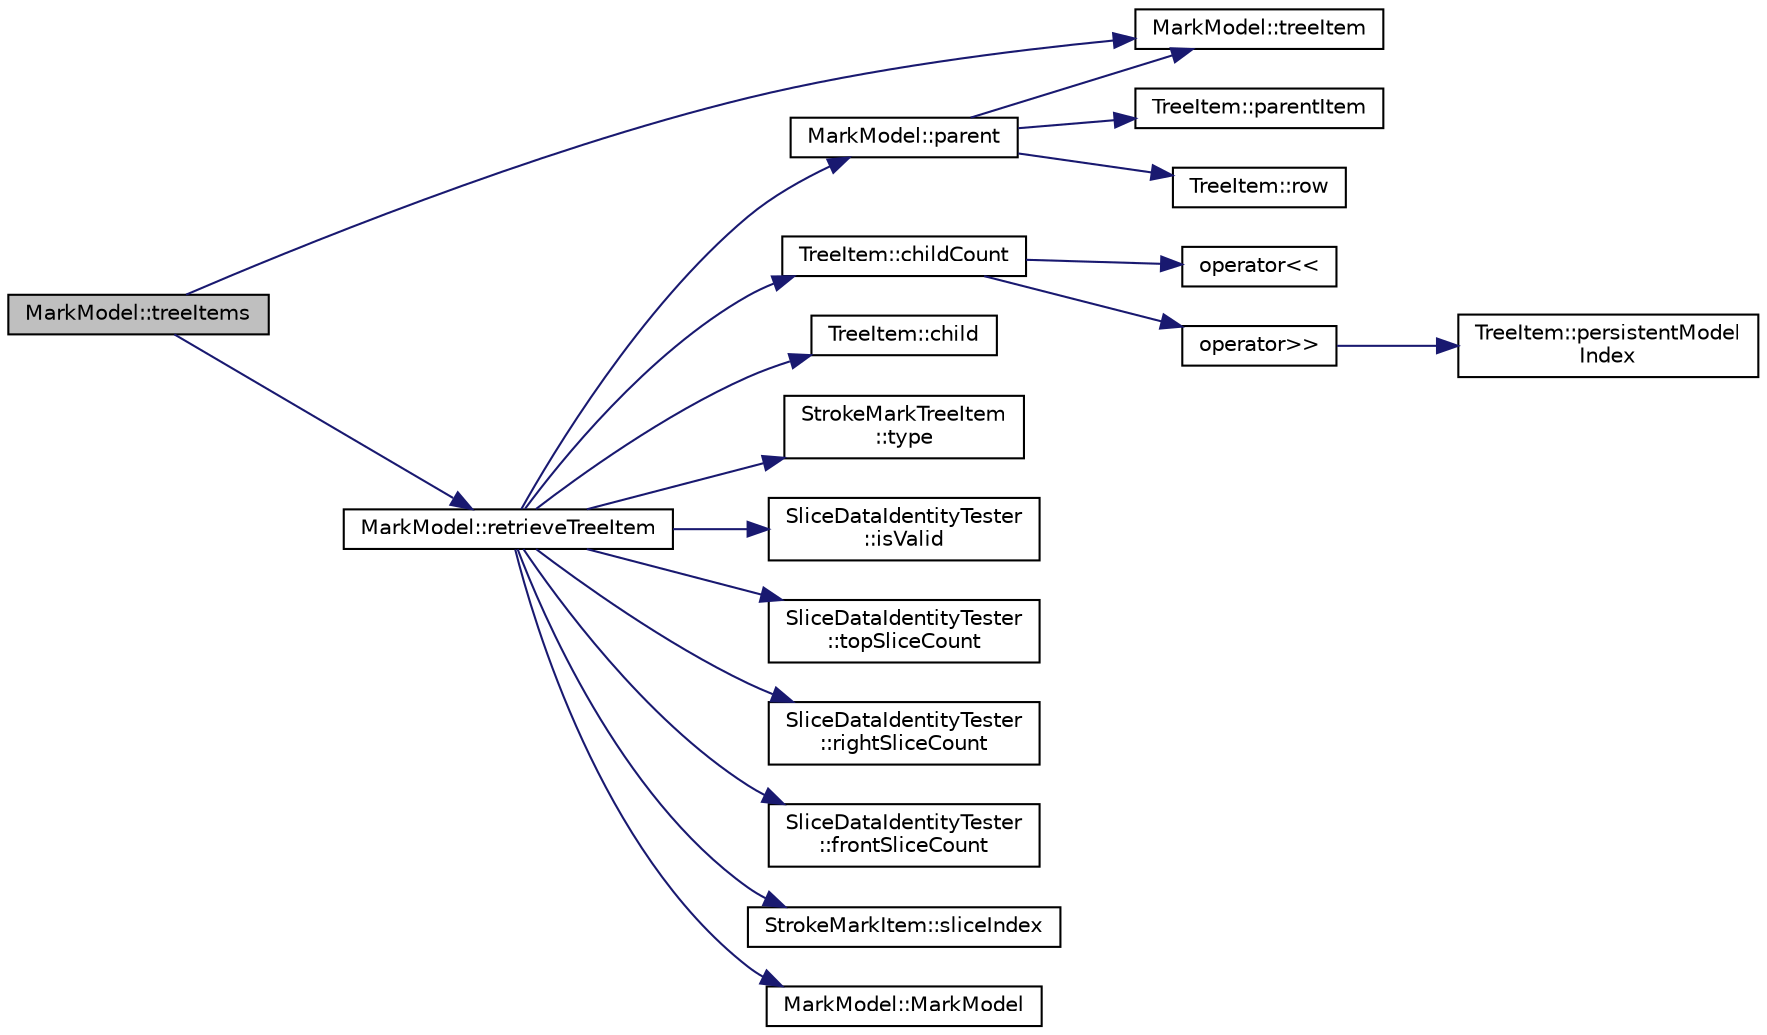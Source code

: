 digraph "MarkModel::treeItems"
{
  edge [fontname="Helvetica",fontsize="10",labelfontname="Helvetica",labelfontsize="10"];
  node [fontname="Helvetica",fontsize="10",shape=record];
  rankdir="LR";
  Node475 [label="MarkModel::treeItems",height=0.2,width=0.4,color="black", fillcolor="grey75", style="filled", fontcolor="black"];
  Node475 -> Node476 [color="midnightblue",fontsize="10",style="solid",fontname="Helvetica"];
  Node476 [label="MarkModel::treeItem",height=0.2,width=0.4,color="black", fillcolor="white", style="filled",URL="$class_mark_model.html#a6c38bcb4d3dee2fa69c4db2c681cf613",tooltip="This is a function to get the internal data structure from index. "];
  Node475 -> Node477 [color="midnightblue",fontsize="10",style="solid",fontname="Helvetica"];
  Node477 [label="MarkModel::retrieveTreeItem",height=0.2,width=0.4,color="black", fillcolor="white", style="filled",URL="$class_mark_model.html#ac21d495d673ed2238d7c1df17fa844fb",tooltip="This is a helper function for get specified type to items in the parent of . "];
  Node477 -> Node478 [color="midnightblue",fontsize="10",style="solid",fontname="Helvetica"];
  Node478 [label="TreeItem::childCount",height=0.2,width=0.4,color="black", fillcolor="white", style="filled",URL="$class_tree_item.html#a14551ec37f50067974fc93aa78b4b6e1"];
  Node478 -> Node479 [color="midnightblue",fontsize="10",style="solid",fontname="Helvetica"];
  Node479 [label="operator\<\<",height=0.2,width=0.4,color="black", fillcolor="white", style="filled",URL="$treeitem_8h.html#af3867168b442d1c788191d4ff5e10736"];
  Node478 -> Node480 [color="midnightblue",fontsize="10",style="solid",fontname="Helvetica"];
  Node480 [label="operator\>\>",height=0.2,width=0.4,color="black", fillcolor="white", style="filled",URL="$treeitem_8h.html#a437228530f02a7bebd73f29f411e82b0"];
  Node480 -> Node481 [color="midnightblue",fontsize="10",style="solid",fontname="Helvetica"];
  Node481 [label="TreeItem::persistentModel\lIndex",height=0.2,width=0.4,color="black", fillcolor="white", style="filled",URL="$class_tree_item.html#a6ea43f97c7dfa519633ddb10882ddc6a",tooltip="Returns the model index refers to the item in the model. "];
  Node477 -> Node482 [color="midnightblue",fontsize="10",style="solid",fontname="Helvetica"];
  Node482 [label="TreeItem::child",height=0.2,width=0.4,color="black", fillcolor="white", style="filled",URL="$class_tree_item.html#ad0987aea78062e52fb382e0f7d0e07e4"];
  Node477 -> Node483 [color="midnightblue",fontsize="10",style="solid",fontname="Helvetica"];
  Node483 [label="StrokeMarkTreeItem\l::type",height=0.2,width=0.4,color="black", fillcolor="white", style="filled",URL="$class_stroke_mark_tree_item.html#a4800e57b9ff1b73bb0771acea935e02a",tooltip="Returns the information about the tree item. "];
  Node477 -> Node484 [color="midnightblue",fontsize="10",style="solid",fontname="Helvetica"];
  Node484 [label="MarkModel::parent",height=0.2,width=0.4,color="black", fillcolor="white", style="filled",URL="$class_mark_model.html#a4345e693ac4a0d5acf44d47b9c6ade5c",tooltip="Reimplemented from QAbstractItemModel::parent(const QModelIndex & index) const. "];
  Node484 -> Node476 [color="midnightblue",fontsize="10",style="solid",fontname="Helvetica"];
  Node484 -> Node485 [color="midnightblue",fontsize="10",style="solid",fontname="Helvetica"];
  Node485 [label="TreeItem::parentItem",height=0.2,width=0.4,color="black", fillcolor="white", style="filled",URL="$class_tree_item.html#aa5c9721176d763d2f038d6d26cab0e5c"];
  Node484 -> Node486 [color="midnightblue",fontsize="10",style="solid",fontname="Helvetica"];
  Node486 [label="TreeItem::row",height=0.2,width=0.4,color="black", fillcolor="white", style="filled",URL="$class_tree_item.html#a91ba04ea12214af828bb198c2b98fa66"];
  Node477 -> Node487 [color="midnightblue",fontsize="10",style="solid",fontname="Helvetica"];
  Node487 [label="SliceDataIdentityTester\l::isValid",height=0.2,width=0.4,color="black", fillcolor="white", style="filled",URL="$class_slice_data_identity_tester.html#a45b6a7f2aba24c64deadcaf0a20b4780"];
  Node477 -> Node488 [color="midnightblue",fontsize="10",style="solid",fontname="Helvetica"];
  Node488 [label="SliceDataIdentityTester\l::topSliceCount",height=0.2,width=0.4,color="black", fillcolor="white", style="filled",URL="$class_slice_data_identity_tester.html#ab02cf2ec2b37d360ee84da41fa8b2da7"];
  Node477 -> Node489 [color="midnightblue",fontsize="10",style="solid",fontname="Helvetica"];
  Node489 [label="SliceDataIdentityTester\l::rightSliceCount",height=0.2,width=0.4,color="black", fillcolor="white", style="filled",URL="$class_slice_data_identity_tester.html#a8b0d7ad96af0dc63659d290f1328057c"];
  Node477 -> Node490 [color="midnightblue",fontsize="10",style="solid",fontname="Helvetica"];
  Node490 [label="SliceDataIdentityTester\l::frontSliceCount",height=0.2,width=0.4,color="black", fillcolor="white", style="filled",URL="$class_slice_data_identity_tester.html#acbf4e40991fb2dd508145979a76badf5"];
  Node477 -> Node491 [color="midnightblue",fontsize="10",style="solid",fontname="Helvetica"];
  Node491 [label="StrokeMarkItem::sliceIndex",height=0.2,width=0.4,color="black", fillcolor="white", style="filled",URL="$class_stroke_mark_item.html#a9b2c61e0410a45f6052fff1435c65f71"];
  Node477 -> Node492 [color="midnightblue",fontsize="10",style="solid",fontname="Helvetica"];
  Node492 [label="MarkModel::MarkModel",height=0.2,width=0.4,color="black", fillcolor="white", style="filled",URL="$class_mark_model.html#ad887e7829162eaa74f1aa37995698cbf",tooltip="This is a deleted constructor. "];
}
